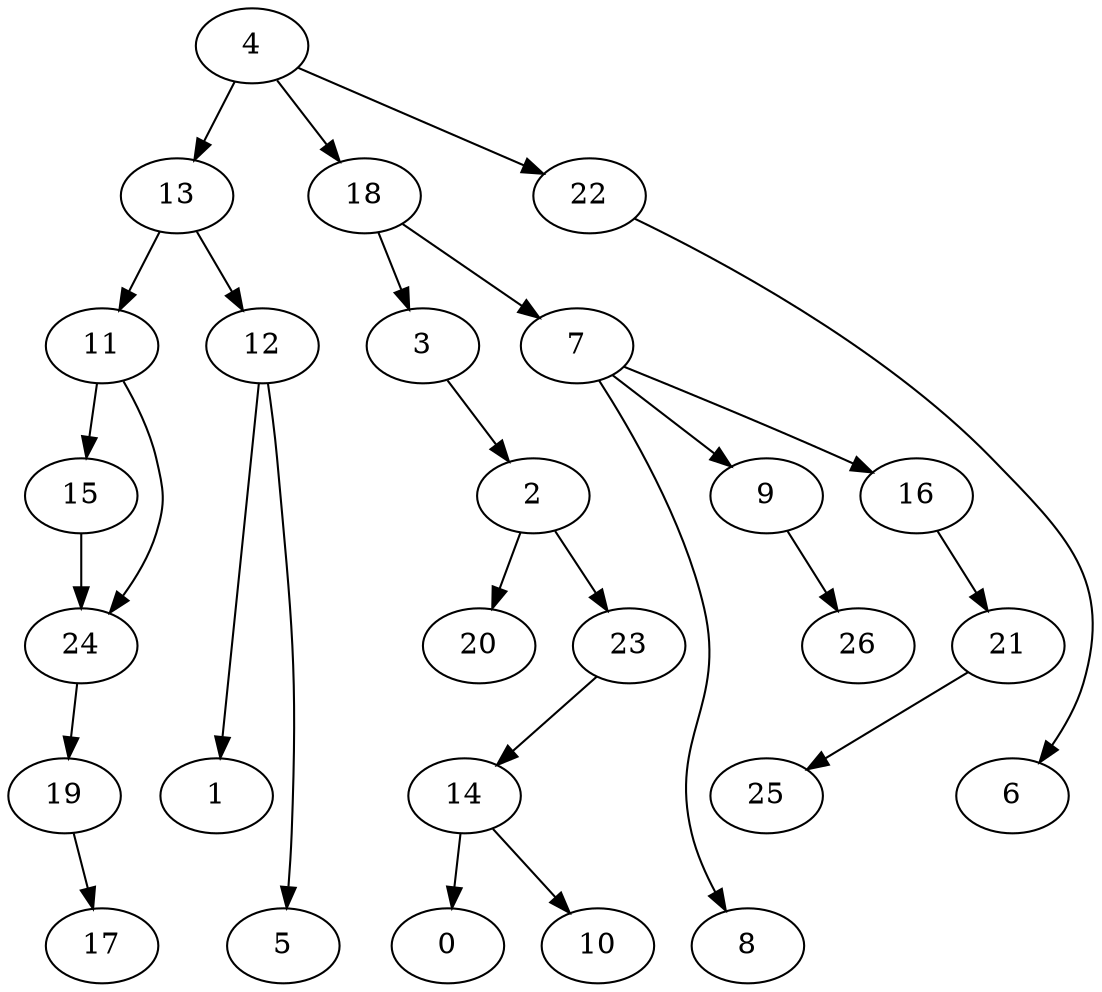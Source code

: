 digraph g {
0;
1;
2;
3;
4;
5;
6;
7;
8;
9;
10;
11;
12;
13;
14;
15;
16;
17;
18;
19;
20;
21;
22;
23;
24;
25;
26;
2 -> 23 [weight=0];
2 -> 20 [weight=0];
3 -> 2 [weight=0];
4 -> 22 [weight=0];
4 -> 13 [weight=0];
4 -> 18 [weight=0];
7 -> 8 [weight=0];
7 -> 9 [weight=0];
7 -> 16 [weight=0];
9 -> 26 [weight=0];
11 -> 24 [weight=0];
11 -> 15 [weight=0];
12 -> 1 [weight=0];
12 -> 5 [weight=0];
13 -> 12 [weight=0];
13 -> 11 [weight=0];
14 -> 0 [weight=0];
14 -> 10 [weight=0];
15 -> 24 [weight=1];
16 -> 21 [weight=0];
18 -> 3 [weight=0];
18 -> 7 [weight=0];
19 -> 17 [weight=0];
21 -> 25 [weight=0];
22 -> 6 [weight=0];
23 -> 14 [weight=0];
24 -> 19 [weight=0];
}
